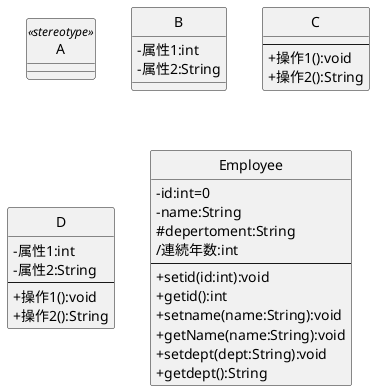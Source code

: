 @startuml
skinparam classAttributeIconSize 0
class A <<stereotype>> {}
class B {
- 属性1:int
- 属性2:String
}
class C {
---
+ 操作1():void
+ 操作2():String
}
class D {
- 属性1:int
- 属性2:String
---
+ 操作1():void
+ 操作2():String
}
hide A circle
hide B circle
hide C circle
hide D circle
class Employee{
- id:int=0
- name:String
#depertoment:String
/連続年数:int
---
+setid(id:int):void
+getid():int
+setname(name:String):void
+getName(name:String):void
+setdept(dept:String):void
+getdept():String
}
hide Employee circle
@enduml